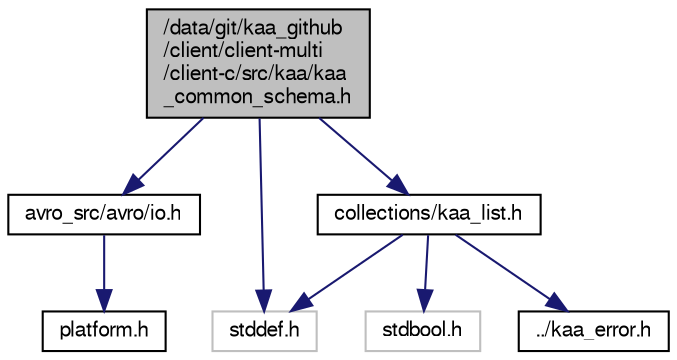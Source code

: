 digraph "/data/git/kaa_github/client/client-multi/client-c/src/kaa/kaa_common_schema.h"
{
  bgcolor="transparent";
  edge [fontname="FreeSans",fontsize="10",labelfontname="FreeSans",labelfontsize="10"];
  node [fontname="FreeSans",fontsize="10",shape=record];
  Node1 [label="/data/git/kaa_github\l/client/client-multi\l/client-c/src/kaa/kaa\l_common_schema.h",height=0.2,width=0.4,color="black", fillcolor="grey75", style="filled" fontcolor="black"];
  Node1 -> Node2 [color="midnightblue",fontsize="10",style="solid",fontname="FreeSans"];
  Node2 [label="stddef.h",height=0.2,width=0.4,color="grey75"];
  Node1 -> Node3 [color="midnightblue",fontsize="10",style="solid",fontname="FreeSans"];
  Node3 [label="avro_src/avro/io.h",height=0.2,width=0.4,color="black",URL="$io_8h.html"];
  Node3 -> Node4 [color="midnightblue",fontsize="10",style="solid",fontname="FreeSans"];
  Node4 [label="platform.h",height=0.2,width=0.4,color="black",URL="$avro__src_2avro_2platform_8h.html"];
  Node1 -> Node5 [color="midnightblue",fontsize="10",style="solid",fontname="FreeSans"];
  Node5 [label="collections/kaa_list.h",height=0.2,width=0.4,color="black",URL="$kaa__list_8h.html"];
  Node5 -> Node6 [color="midnightblue",fontsize="10",style="solid",fontname="FreeSans"];
  Node6 [label="stdbool.h",height=0.2,width=0.4,color="grey75"];
  Node5 -> Node2 [color="midnightblue",fontsize="10",style="solid",fontname="FreeSans"];
  Node5 -> Node7 [color="midnightblue",fontsize="10",style="solid",fontname="FreeSans"];
  Node7 [label="../kaa_error.h",height=0.2,width=0.4,color="black",URL="$kaa__error_8h.html",tooltip="Kaa error codes. "];
}
